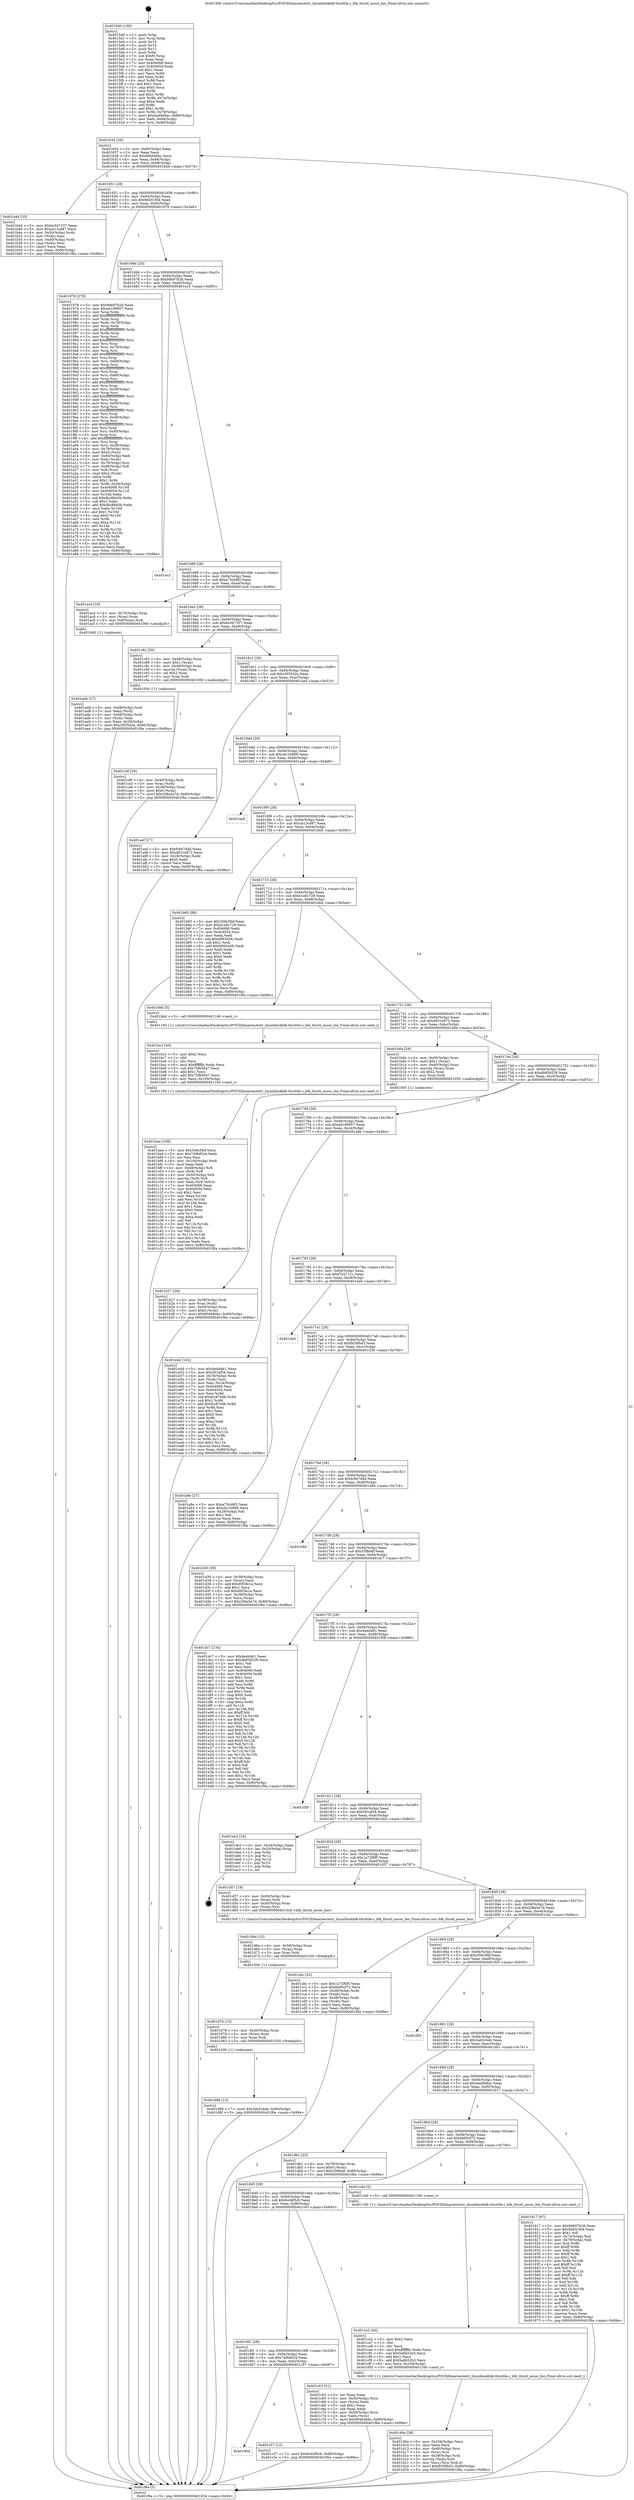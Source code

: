digraph "0x4015d0" {
  label = "0x4015d0 (/mnt/c/Users/mathe/Desktop/tcc/POCII/binaries/extr_linuxblockblk-throttle.c_blk_throtl_assoc_bio_Final-ollvm.out::main(0))"
  labelloc = "t"
  node[shape=record]

  Entry [label="",width=0.3,height=0.3,shape=circle,fillcolor=black,style=filled]
  "0x401634" [label="{
     0x401634 [29]\l
     | [instrs]\l
     &nbsp;&nbsp;0x401634 \<+3\>: mov -0x80(%rbp),%eax\l
     &nbsp;&nbsp;0x401637 \<+2\>: mov %eax,%ecx\l
     &nbsp;&nbsp;0x401639 \<+6\>: sub $0x90464bbc,%ecx\l
     &nbsp;&nbsp;0x40163f \<+6\>: mov %eax,-0x94(%rbp)\l
     &nbsp;&nbsp;0x401645 \<+6\>: mov %ecx,-0x98(%rbp)\l
     &nbsp;&nbsp;0x40164b \<+6\>: je 0000000000401b44 \<main+0x574\>\l
  }"]
  "0x401b44" [label="{
     0x401b44 [33]\l
     | [instrs]\l
     &nbsp;&nbsp;0x401b44 \<+5\>: mov $0xbc047337,%eax\l
     &nbsp;&nbsp;0x401b49 \<+5\>: mov $0xce13cd87,%ecx\l
     &nbsp;&nbsp;0x401b4e \<+4\>: mov -0x50(%rbp),%rdx\l
     &nbsp;&nbsp;0x401b52 \<+2\>: mov (%rdx),%esi\l
     &nbsp;&nbsp;0x401b54 \<+4\>: mov -0x60(%rbp),%rdx\l
     &nbsp;&nbsp;0x401b58 \<+2\>: cmp (%rdx),%esi\l
     &nbsp;&nbsp;0x401b5a \<+3\>: cmovl %ecx,%eax\l
     &nbsp;&nbsp;0x401b5d \<+3\>: mov %eax,-0x80(%rbp)\l
     &nbsp;&nbsp;0x401b60 \<+5\>: jmp 0000000000401f6a \<main+0x99a\>\l
  }"]
  "0x401651" [label="{
     0x401651 [28]\l
     | [instrs]\l
     &nbsp;&nbsp;0x401651 \<+5\>: jmp 0000000000401656 \<main+0x86\>\l
     &nbsp;&nbsp;0x401656 \<+6\>: mov -0x94(%rbp),%eax\l
     &nbsp;&nbsp;0x40165c \<+5\>: sub $0x9d4f1564,%eax\l
     &nbsp;&nbsp;0x401661 \<+6\>: mov %eax,-0x9c(%rbp)\l
     &nbsp;&nbsp;0x401667 \<+6\>: je 0000000000401978 \<main+0x3a8\>\l
  }"]
  Exit [label="",width=0.3,height=0.3,shape=circle,fillcolor=black,style=filled,peripheries=2]
  "0x401978" [label="{
     0x401978 [278]\l
     | [instrs]\l
     &nbsp;&nbsp;0x401978 \<+5\>: mov $0x9d697b26,%eax\l
     &nbsp;&nbsp;0x40197d \<+5\>: mov $0xeb189957,%ecx\l
     &nbsp;&nbsp;0x401982 \<+3\>: mov %rsp,%rdx\l
     &nbsp;&nbsp;0x401985 \<+4\>: add $0xfffffffffffffff0,%rdx\l
     &nbsp;&nbsp;0x401989 \<+3\>: mov %rdx,%rsp\l
     &nbsp;&nbsp;0x40198c \<+4\>: mov %rdx,-0x78(%rbp)\l
     &nbsp;&nbsp;0x401990 \<+3\>: mov %rsp,%rdx\l
     &nbsp;&nbsp;0x401993 \<+4\>: add $0xfffffffffffffff0,%rdx\l
     &nbsp;&nbsp;0x401997 \<+3\>: mov %rdx,%rsp\l
     &nbsp;&nbsp;0x40199a \<+3\>: mov %rsp,%rsi\l
     &nbsp;&nbsp;0x40199d \<+4\>: add $0xfffffffffffffff0,%rsi\l
     &nbsp;&nbsp;0x4019a1 \<+3\>: mov %rsi,%rsp\l
     &nbsp;&nbsp;0x4019a4 \<+4\>: mov %rsi,-0x70(%rbp)\l
     &nbsp;&nbsp;0x4019a8 \<+3\>: mov %rsp,%rsi\l
     &nbsp;&nbsp;0x4019ab \<+4\>: add $0xfffffffffffffff0,%rsi\l
     &nbsp;&nbsp;0x4019af \<+3\>: mov %rsi,%rsp\l
     &nbsp;&nbsp;0x4019b2 \<+4\>: mov %rsi,-0x68(%rbp)\l
     &nbsp;&nbsp;0x4019b6 \<+3\>: mov %rsp,%rsi\l
     &nbsp;&nbsp;0x4019b9 \<+4\>: add $0xfffffffffffffff0,%rsi\l
     &nbsp;&nbsp;0x4019bd \<+3\>: mov %rsi,%rsp\l
     &nbsp;&nbsp;0x4019c0 \<+4\>: mov %rsi,-0x60(%rbp)\l
     &nbsp;&nbsp;0x4019c4 \<+3\>: mov %rsp,%rsi\l
     &nbsp;&nbsp;0x4019c7 \<+4\>: add $0xfffffffffffffff0,%rsi\l
     &nbsp;&nbsp;0x4019cb \<+3\>: mov %rsi,%rsp\l
     &nbsp;&nbsp;0x4019ce \<+4\>: mov %rsi,-0x58(%rbp)\l
     &nbsp;&nbsp;0x4019d2 \<+3\>: mov %rsp,%rsi\l
     &nbsp;&nbsp;0x4019d5 \<+4\>: add $0xfffffffffffffff0,%rsi\l
     &nbsp;&nbsp;0x4019d9 \<+3\>: mov %rsi,%rsp\l
     &nbsp;&nbsp;0x4019dc \<+4\>: mov %rsi,-0x50(%rbp)\l
     &nbsp;&nbsp;0x4019e0 \<+3\>: mov %rsp,%rsi\l
     &nbsp;&nbsp;0x4019e3 \<+4\>: add $0xfffffffffffffff0,%rsi\l
     &nbsp;&nbsp;0x4019e7 \<+3\>: mov %rsi,%rsp\l
     &nbsp;&nbsp;0x4019ea \<+4\>: mov %rsi,-0x48(%rbp)\l
     &nbsp;&nbsp;0x4019ee \<+3\>: mov %rsp,%rsi\l
     &nbsp;&nbsp;0x4019f1 \<+4\>: add $0xfffffffffffffff0,%rsi\l
     &nbsp;&nbsp;0x4019f5 \<+3\>: mov %rsi,%rsp\l
     &nbsp;&nbsp;0x4019f8 \<+4\>: mov %rsi,-0x40(%rbp)\l
     &nbsp;&nbsp;0x4019fc \<+3\>: mov %rsp,%rsi\l
     &nbsp;&nbsp;0x4019ff \<+4\>: add $0xfffffffffffffff0,%rsi\l
     &nbsp;&nbsp;0x401a03 \<+3\>: mov %rsi,%rsp\l
     &nbsp;&nbsp;0x401a06 \<+4\>: mov %rsi,-0x38(%rbp)\l
     &nbsp;&nbsp;0x401a0a \<+4\>: mov -0x78(%rbp),%rsi\l
     &nbsp;&nbsp;0x401a0e \<+6\>: movl $0x0,(%rsi)\l
     &nbsp;&nbsp;0x401a14 \<+6\>: mov -0x84(%rbp),%edi\l
     &nbsp;&nbsp;0x401a1a \<+2\>: mov %edi,(%rdx)\l
     &nbsp;&nbsp;0x401a1c \<+4\>: mov -0x70(%rbp),%rsi\l
     &nbsp;&nbsp;0x401a20 \<+7\>: mov -0x90(%rbp),%r8\l
     &nbsp;&nbsp;0x401a27 \<+3\>: mov %r8,(%rsi)\l
     &nbsp;&nbsp;0x401a2a \<+3\>: cmpl $0x2,(%rdx)\l
     &nbsp;&nbsp;0x401a2d \<+4\>: setne %r9b\l
     &nbsp;&nbsp;0x401a31 \<+4\>: and $0x1,%r9b\l
     &nbsp;&nbsp;0x401a35 \<+4\>: mov %r9b,-0x29(%rbp)\l
     &nbsp;&nbsp;0x401a39 \<+8\>: mov 0x404068,%r10d\l
     &nbsp;&nbsp;0x401a41 \<+8\>: mov 0x404054,%r11d\l
     &nbsp;&nbsp;0x401a49 \<+3\>: mov %r10d,%ebx\l
     &nbsp;&nbsp;0x401a4c \<+6\>: sub $0xdbc8bb5b,%ebx\l
     &nbsp;&nbsp;0x401a52 \<+3\>: sub $0x1,%ebx\l
     &nbsp;&nbsp;0x401a55 \<+6\>: add $0xdbc8bb5b,%ebx\l
     &nbsp;&nbsp;0x401a5b \<+4\>: imul %ebx,%r10d\l
     &nbsp;&nbsp;0x401a5f \<+4\>: and $0x1,%r10d\l
     &nbsp;&nbsp;0x401a63 \<+4\>: cmp $0x0,%r10d\l
     &nbsp;&nbsp;0x401a67 \<+4\>: sete %r9b\l
     &nbsp;&nbsp;0x401a6b \<+4\>: cmp $0xa,%r11d\l
     &nbsp;&nbsp;0x401a6f \<+4\>: setl %r14b\l
     &nbsp;&nbsp;0x401a73 \<+3\>: mov %r9b,%r15b\l
     &nbsp;&nbsp;0x401a76 \<+3\>: and %r14b,%r15b\l
     &nbsp;&nbsp;0x401a79 \<+3\>: xor %r14b,%r9b\l
     &nbsp;&nbsp;0x401a7c \<+3\>: or %r9b,%r15b\l
     &nbsp;&nbsp;0x401a7f \<+4\>: test $0x1,%r15b\l
     &nbsp;&nbsp;0x401a83 \<+3\>: cmovne %ecx,%eax\l
     &nbsp;&nbsp;0x401a86 \<+3\>: mov %eax,-0x80(%rbp)\l
     &nbsp;&nbsp;0x401a89 \<+5\>: jmp 0000000000401f6a \<main+0x99a\>\l
  }"]
  "0x40166d" [label="{
     0x40166d [28]\l
     | [instrs]\l
     &nbsp;&nbsp;0x40166d \<+5\>: jmp 0000000000401672 \<main+0xa2\>\l
     &nbsp;&nbsp;0x401672 \<+6\>: mov -0x94(%rbp),%eax\l
     &nbsp;&nbsp;0x401678 \<+5\>: sub $0x9d697b26,%eax\l
     &nbsp;&nbsp;0x40167d \<+6\>: mov %eax,-0xa0(%rbp)\l
     &nbsp;&nbsp;0x401683 \<+6\>: je 0000000000401ec3 \<main+0x8f3\>\l
  }"]
  "0x401d88" [label="{
     0x401d88 [12]\l
     | [instrs]\l
     &nbsp;&nbsp;0x401d88 \<+7\>: movl $0x3ab5c4eb,-0x80(%rbp)\l
     &nbsp;&nbsp;0x401d8f \<+5\>: jmp 0000000000401f6a \<main+0x99a\>\l
  }"]
  "0x401ec3" [label="{
     0x401ec3\l
  }", style=dashed]
  "0x401689" [label="{
     0x401689 [28]\l
     | [instrs]\l
     &nbsp;&nbsp;0x401689 \<+5\>: jmp 000000000040168e \<main+0xbe\>\l
     &nbsp;&nbsp;0x40168e \<+6\>: mov -0x94(%rbp),%eax\l
     &nbsp;&nbsp;0x401694 \<+5\>: sub $0xa75cb9f2,%eax\l
     &nbsp;&nbsp;0x401699 \<+6\>: mov %eax,-0xa4(%rbp)\l
     &nbsp;&nbsp;0x40169f \<+6\>: je 0000000000401ac4 \<main+0x4f4\>\l
  }"]
  "0x401d79" [label="{
     0x401d79 [15]\l
     | [instrs]\l
     &nbsp;&nbsp;0x401d79 \<+4\>: mov -0x40(%rbp),%rax\l
     &nbsp;&nbsp;0x401d7d \<+3\>: mov (%rax),%rax\l
     &nbsp;&nbsp;0x401d80 \<+3\>: mov %rax,%rdi\l
     &nbsp;&nbsp;0x401d83 \<+5\>: call 0000000000401030 \<free@plt\>\l
     | [calls]\l
     &nbsp;&nbsp;0x401030 \{1\} (unknown)\l
  }"]
  "0x401ac4" [label="{
     0x401ac4 [16]\l
     | [instrs]\l
     &nbsp;&nbsp;0x401ac4 \<+4\>: mov -0x70(%rbp),%rax\l
     &nbsp;&nbsp;0x401ac8 \<+3\>: mov (%rax),%rax\l
     &nbsp;&nbsp;0x401acb \<+4\>: mov 0x8(%rax),%rdi\l
     &nbsp;&nbsp;0x401acf \<+5\>: call 0000000000401060 \<atoi@plt\>\l
     | [calls]\l
     &nbsp;&nbsp;0x401060 \{1\} (unknown)\l
  }"]
  "0x4016a5" [label="{
     0x4016a5 [28]\l
     | [instrs]\l
     &nbsp;&nbsp;0x4016a5 \<+5\>: jmp 00000000004016aa \<main+0xda\>\l
     &nbsp;&nbsp;0x4016aa \<+6\>: mov -0x94(%rbp),%eax\l
     &nbsp;&nbsp;0x4016b0 \<+5\>: sub $0xbc047337,%eax\l
     &nbsp;&nbsp;0x4016b5 \<+6\>: mov %eax,-0xa8(%rbp)\l
     &nbsp;&nbsp;0x4016bb \<+6\>: je 0000000000401c82 \<main+0x6b2\>\l
  }"]
  "0x401d6a" [label="{
     0x401d6a [15]\l
     | [instrs]\l
     &nbsp;&nbsp;0x401d6a \<+4\>: mov -0x58(%rbp),%rax\l
     &nbsp;&nbsp;0x401d6e \<+3\>: mov (%rax),%rax\l
     &nbsp;&nbsp;0x401d71 \<+3\>: mov %rax,%rdi\l
     &nbsp;&nbsp;0x401d74 \<+5\>: call 0000000000401030 \<free@plt\>\l
     | [calls]\l
     &nbsp;&nbsp;0x401030 \{1\} (unknown)\l
  }"]
  "0x401c82" [label="{
     0x401c82 [29]\l
     | [instrs]\l
     &nbsp;&nbsp;0x401c82 \<+4\>: mov -0x48(%rbp),%rax\l
     &nbsp;&nbsp;0x401c86 \<+6\>: movl $0x1,(%rax)\l
     &nbsp;&nbsp;0x401c8c \<+4\>: mov -0x48(%rbp),%rax\l
     &nbsp;&nbsp;0x401c90 \<+3\>: movslq (%rax),%rax\l
     &nbsp;&nbsp;0x401c93 \<+4\>: shl $0x2,%rax\l
     &nbsp;&nbsp;0x401c97 \<+3\>: mov %rax,%rdi\l
     &nbsp;&nbsp;0x401c9a \<+5\>: call 0000000000401050 \<malloc@plt\>\l
     | [calls]\l
     &nbsp;&nbsp;0x401050 \{1\} (unknown)\l
  }"]
  "0x4016c1" [label="{
     0x4016c1 [28]\l
     | [instrs]\l
     &nbsp;&nbsp;0x4016c1 \<+5\>: jmp 00000000004016c6 \<main+0xf6\>\l
     &nbsp;&nbsp;0x4016c6 \<+6\>: mov -0x94(%rbp),%eax\l
     &nbsp;&nbsp;0x4016cc \<+5\>: sub $0xc5f3542a,%eax\l
     &nbsp;&nbsp;0x4016d1 \<+6\>: mov %eax,-0xac(%rbp)\l
     &nbsp;&nbsp;0x4016d7 \<+6\>: je 0000000000401aef \<main+0x51f\>\l
  }"]
  "0x401d0a" [label="{
     0x401d0a [38]\l
     | [instrs]\l
     &nbsp;&nbsp;0x401d0a \<+6\>: mov -0x104(%rbp),%ecx\l
     &nbsp;&nbsp;0x401d10 \<+3\>: imul %eax,%ecx\l
     &nbsp;&nbsp;0x401d13 \<+4\>: mov -0x40(%rbp),%rsi\l
     &nbsp;&nbsp;0x401d17 \<+3\>: mov (%rsi),%rsi\l
     &nbsp;&nbsp;0x401d1a \<+4\>: mov -0x38(%rbp),%rdi\l
     &nbsp;&nbsp;0x401d1e \<+3\>: movslq (%rdi),%rdi\l
     &nbsp;&nbsp;0x401d21 \<+3\>: mov %ecx,(%rsi,%rdi,4)\l
     &nbsp;&nbsp;0x401d24 \<+7\>: movl $0xfb39fbd3,-0x80(%rbp)\l
     &nbsp;&nbsp;0x401d2b \<+5\>: jmp 0000000000401f6a \<main+0x99a\>\l
  }"]
  "0x401aef" [label="{
     0x401aef [27]\l
     | [instrs]\l
     &nbsp;&nbsp;0x401aef \<+5\>: mov $0xfc947d4d,%eax\l
     &nbsp;&nbsp;0x401af4 \<+5\>: mov $0xd831e872,%ecx\l
     &nbsp;&nbsp;0x401af9 \<+3\>: mov -0x28(%rbp),%edx\l
     &nbsp;&nbsp;0x401afc \<+3\>: cmp $0x0,%edx\l
     &nbsp;&nbsp;0x401aff \<+3\>: cmove %ecx,%eax\l
     &nbsp;&nbsp;0x401b02 \<+3\>: mov %eax,-0x80(%rbp)\l
     &nbsp;&nbsp;0x401b05 \<+5\>: jmp 0000000000401f6a \<main+0x99a\>\l
  }"]
  "0x4016dd" [label="{
     0x4016dd [28]\l
     | [instrs]\l
     &nbsp;&nbsp;0x4016dd \<+5\>: jmp 00000000004016e2 \<main+0x112\>\l
     &nbsp;&nbsp;0x4016e2 \<+6\>: mov -0x94(%rbp),%eax\l
     &nbsp;&nbsp;0x4016e8 \<+5\>: sub $0xcbc1b969,%eax\l
     &nbsp;&nbsp;0x4016ed \<+6\>: mov %eax,-0xb0(%rbp)\l
     &nbsp;&nbsp;0x4016f3 \<+6\>: je 0000000000401aa9 \<main+0x4d9\>\l
  }"]
  "0x401ce2" [label="{
     0x401ce2 [40]\l
     | [instrs]\l
     &nbsp;&nbsp;0x401ce2 \<+5\>: mov $0x2,%ecx\l
     &nbsp;&nbsp;0x401ce7 \<+1\>: cltd\l
     &nbsp;&nbsp;0x401ce8 \<+2\>: idiv %ecx\l
     &nbsp;&nbsp;0x401cea \<+6\>: imul $0xfffffffe,%edx,%ecx\l
     &nbsp;&nbsp;0x401cf0 \<+6\>: sub $0x5a6b52b3,%ecx\l
     &nbsp;&nbsp;0x401cf6 \<+3\>: add $0x1,%ecx\l
     &nbsp;&nbsp;0x401cf9 \<+6\>: add $0x5a6b52b3,%ecx\l
     &nbsp;&nbsp;0x401cff \<+6\>: mov %ecx,-0x104(%rbp)\l
     &nbsp;&nbsp;0x401d05 \<+5\>: call 0000000000401160 \<next_i\>\l
     | [calls]\l
     &nbsp;&nbsp;0x401160 \{1\} (/mnt/c/Users/mathe/Desktop/tcc/POCII/binaries/extr_linuxblockblk-throttle.c_blk_throtl_assoc_bio_Final-ollvm.out::next_i)\l
  }"]
  "0x401aa9" [label="{
     0x401aa9\l
  }", style=dashed]
  "0x4016f9" [label="{
     0x4016f9 [28]\l
     | [instrs]\l
     &nbsp;&nbsp;0x4016f9 \<+5\>: jmp 00000000004016fe \<main+0x12e\>\l
     &nbsp;&nbsp;0x4016fe \<+6\>: mov -0x94(%rbp),%eax\l
     &nbsp;&nbsp;0x401704 \<+5\>: sub $0xce13cd87,%eax\l
     &nbsp;&nbsp;0x401709 \<+6\>: mov %eax,-0xb4(%rbp)\l
     &nbsp;&nbsp;0x40170f \<+6\>: je 0000000000401b65 \<main+0x595\>\l
  }"]
  "0x401c9f" [label="{
     0x401c9f [29]\l
     | [instrs]\l
     &nbsp;&nbsp;0x401c9f \<+4\>: mov -0x40(%rbp),%rdi\l
     &nbsp;&nbsp;0x401ca3 \<+3\>: mov %rax,(%rdi)\l
     &nbsp;&nbsp;0x401ca6 \<+4\>: mov -0x38(%rbp),%rax\l
     &nbsp;&nbsp;0x401caa \<+6\>: movl $0x0,(%rax)\l
     &nbsp;&nbsp;0x401cb0 \<+7\>: movl $0x208a5e7d,-0x80(%rbp)\l
     &nbsp;&nbsp;0x401cb7 \<+5\>: jmp 0000000000401f6a \<main+0x99a\>\l
  }"]
  "0x401b65" [label="{
     0x401b65 [88]\l
     | [instrs]\l
     &nbsp;&nbsp;0x401b65 \<+5\>: mov $0x358c5fef,%eax\l
     &nbsp;&nbsp;0x401b6a \<+5\>: mov $0xd1ebc729,%ecx\l
     &nbsp;&nbsp;0x401b6f \<+7\>: mov 0x404068,%edx\l
     &nbsp;&nbsp;0x401b76 \<+7\>: mov 0x404054,%esi\l
     &nbsp;&nbsp;0x401b7d \<+2\>: mov %edx,%edi\l
     &nbsp;&nbsp;0x401b7f \<+6\>: sub $0xb993a5fc,%edi\l
     &nbsp;&nbsp;0x401b85 \<+3\>: sub $0x1,%edi\l
     &nbsp;&nbsp;0x401b88 \<+6\>: add $0xb993a5fc,%edi\l
     &nbsp;&nbsp;0x401b8e \<+3\>: imul %edi,%edx\l
     &nbsp;&nbsp;0x401b91 \<+3\>: and $0x1,%edx\l
     &nbsp;&nbsp;0x401b94 \<+3\>: cmp $0x0,%edx\l
     &nbsp;&nbsp;0x401b97 \<+4\>: sete %r8b\l
     &nbsp;&nbsp;0x401b9b \<+3\>: cmp $0xa,%esi\l
     &nbsp;&nbsp;0x401b9e \<+4\>: setl %r9b\l
     &nbsp;&nbsp;0x401ba2 \<+3\>: mov %r8b,%r10b\l
     &nbsp;&nbsp;0x401ba5 \<+3\>: and %r9b,%r10b\l
     &nbsp;&nbsp;0x401ba8 \<+3\>: xor %r9b,%r8b\l
     &nbsp;&nbsp;0x401bab \<+3\>: or %r8b,%r10b\l
     &nbsp;&nbsp;0x401bae \<+4\>: test $0x1,%r10b\l
     &nbsp;&nbsp;0x401bb2 \<+3\>: cmovne %ecx,%eax\l
     &nbsp;&nbsp;0x401bb5 \<+3\>: mov %eax,-0x80(%rbp)\l
     &nbsp;&nbsp;0x401bb8 \<+5\>: jmp 0000000000401f6a \<main+0x99a\>\l
  }"]
  "0x401715" [label="{
     0x401715 [28]\l
     | [instrs]\l
     &nbsp;&nbsp;0x401715 \<+5\>: jmp 000000000040171a \<main+0x14a\>\l
     &nbsp;&nbsp;0x40171a \<+6\>: mov -0x94(%rbp),%eax\l
     &nbsp;&nbsp;0x401720 \<+5\>: sub $0xd1ebc729,%eax\l
     &nbsp;&nbsp;0x401725 \<+6\>: mov %eax,-0xb8(%rbp)\l
     &nbsp;&nbsp;0x40172b \<+6\>: je 0000000000401bbd \<main+0x5ed\>\l
  }"]
  "0x40190d" [label="{
     0x40190d\l
  }", style=dashed]
  "0x401bbd" [label="{
     0x401bbd [5]\l
     | [instrs]\l
     &nbsp;&nbsp;0x401bbd \<+5\>: call 0000000000401160 \<next_i\>\l
     | [calls]\l
     &nbsp;&nbsp;0x401160 \{1\} (/mnt/c/Users/mathe/Desktop/tcc/POCII/binaries/extr_linuxblockblk-throttle.c_blk_throtl_assoc_bio_Final-ollvm.out::next_i)\l
  }"]
  "0x401731" [label="{
     0x401731 [28]\l
     | [instrs]\l
     &nbsp;&nbsp;0x401731 \<+5\>: jmp 0000000000401736 \<main+0x166\>\l
     &nbsp;&nbsp;0x401736 \<+6\>: mov -0x94(%rbp),%eax\l
     &nbsp;&nbsp;0x40173c \<+5\>: sub $0xd831e872,%eax\l
     &nbsp;&nbsp;0x401741 \<+6\>: mov %eax,-0xbc(%rbp)\l
     &nbsp;&nbsp;0x401747 \<+6\>: je 0000000000401b0a \<main+0x53a\>\l
  }"]
  "0x401c57" [label="{
     0x401c57 [12]\l
     | [instrs]\l
     &nbsp;&nbsp;0x401c57 \<+7\>: movl $0x6cd4f5c6,-0x80(%rbp)\l
     &nbsp;&nbsp;0x401c5e \<+5\>: jmp 0000000000401f6a \<main+0x99a\>\l
  }"]
  "0x401b0a" [label="{
     0x401b0a [29]\l
     | [instrs]\l
     &nbsp;&nbsp;0x401b0a \<+4\>: mov -0x60(%rbp),%rax\l
     &nbsp;&nbsp;0x401b0e \<+6\>: movl $0x1,(%rax)\l
     &nbsp;&nbsp;0x401b14 \<+4\>: mov -0x60(%rbp),%rax\l
     &nbsp;&nbsp;0x401b18 \<+3\>: movslq (%rax),%rax\l
     &nbsp;&nbsp;0x401b1b \<+4\>: shl $0x2,%rax\l
     &nbsp;&nbsp;0x401b1f \<+3\>: mov %rax,%rdi\l
     &nbsp;&nbsp;0x401b22 \<+5\>: call 0000000000401050 \<malloc@plt\>\l
     | [calls]\l
     &nbsp;&nbsp;0x401050 \{1\} (unknown)\l
  }"]
  "0x40174d" [label="{
     0x40174d [28]\l
     | [instrs]\l
     &nbsp;&nbsp;0x40174d \<+5\>: jmp 0000000000401752 \<main+0x182\>\l
     &nbsp;&nbsp;0x401752 \<+6\>: mov -0x94(%rbp),%eax\l
     &nbsp;&nbsp;0x401758 \<+5\>: sub $0xdb85b528,%eax\l
     &nbsp;&nbsp;0x40175d \<+6\>: mov %eax,-0xc0(%rbp)\l
     &nbsp;&nbsp;0x401763 \<+6\>: je 0000000000401e4d \<main+0x87d\>\l
  }"]
  "0x4018f1" [label="{
     0x4018f1 [28]\l
     | [instrs]\l
     &nbsp;&nbsp;0x4018f1 \<+5\>: jmp 00000000004018f6 \<main+0x326\>\l
     &nbsp;&nbsp;0x4018f6 \<+6\>: mov -0x94(%rbp),%eax\l
     &nbsp;&nbsp;0x4018fc \<+5\>: sub $0x749bf024,%eax\l
     &nbsp;&nbsp;0x401901 \<+6\>: mov %eax,-0xfc(%rbp)\l
     &nbsp;&nbsp;0x401907 \<+6\>: je 0000000000401c57 \<main+0x687\>\l
  }"]
  "0x401e4d" [label="{
     0x401e4d [102]\l
     | [instrs]\l
     &nbsp;&nbsp;0x401e4d \<+5\>: mov $0x4edd461,%eax\l
     &nbsp;&nbsp;0x401e52 \<+5\>: mov $0x591af34,%ecx\l
     &nbsp;&nbsp;0x401e57 \<+4\>: mov -0x78(%rbp),%rdx\l
     &nbsp;&nbsp;0x401e5b \<+2\>: mov (%rdx),%esi\l
     &nbsp;&nbsp;0x401e5d \<+3\>: mov %esi,-0x24(%rbp)\l
     &nbsp;&nbsp;0x401e60 \<+7\>: mov 0x404068,%esi\l
     &nbsp;&nbsp;0x401e67 \<+7\>: mov 0x404054,%edi\l
     &nbsp;&nbsp;0x401e6e \<+3\>: mov %esi,%r8d\l
     &nbsp;&nbsp;0x401e71 \<+7\>: sub $0xfcc87ed6,%r8d\l
     &nbsp;&nbsp;0x401e78 \<+4\>: sub $0x1,%r8d\l
     &nbsp;&nbsp;0x401e7c \<+7\>: add $0xfcc87ed6,%r8d\l
     &nbsp;&nbsp;0x401e83 \<+4\>: imul %r8d,%esi\l
     &nbsp;&nbsp;0x401e87 \<+3\>: and $0x1,%esi\l
     &nbsp;&nbsp;0x401e8a \<+3\>: cmp $0x0,%esi\l
     &nbsp;&nbsp;0x401e8d \<+4\>: sete %r9b\l
     &nbsp;&nbsp;0x401e91 \<+3\>: cmp $0xa,%edi\l
     &nbsp;&nbsp;0x401e94 \<+4\>: setl %r10b\l
     &nbsp;&nbsp;0x401e98 \<+3\>: mov %r9b,%r11b\l
     &nbsp;&nbsp;0x401e9b \<+3\>: and %r10b,%r11b\l
     &nbsp;&nbsp;0x401e9e \<+3\>: xor %r10b,%r9b\l
     &nbsp;&nbsp;0x401ea1 \<+3\>: or %r9b,%r11b\l
     &nbsp;&nbsp;0x401ea4 \<+4\>: test $0x1,%r11b\l
     &nbsp;&nbsp;0x401ea8 \<+3\>: cmovne %ecx,%eax\l
     &nbsp;&nbsp;0x401eab \<+3\>: mov %eax,-0x80(%rbp)\l
     &nbsp;&nbsp;0x401eae \<+5\>: jmp 0000000000401f6a \<main+0x99a\>\l
  }"]
  "0x401769" [label="{
     0x401769 [28]\l
     | [instrs]\l
     &nbsp;&nbsp;0x401769 \<+5\>: jmp 000000000040176e \<main+0x19e\>\l
     &nbsp;&nbsp;0x40176e \<+6\>: mov -0x94(%rbp),%eax\l
     &nbsp;&nbsp;0x401774 \<+5\>: sub $0xeb189957,%eax\l
     &nbsp;&nbsp;0x401779 \<+6\>: mov %eax,-0xc4(%rbp)\l
     &nbsp;&nbsp;0x40177f \<+6\>: je 0000000000401a8e \<main+0x4be\>\l
  }"]
  "0x401c63" [label="{
     0x401c63 [31]\l
     | [instrs]\l
     &nbsp;&nbsp;0x401c63 \<+2\>: xor %eax,%eax\l
     &nbsp;&nbsp;0x401c65 \<+4\>: mov -0x50(%rbp),%rcx\l
     &nbsp;&nbsp;0x401c69 \<+2\>: mov (%rcx),%edx\l
     &nbsp;&nbsp;0x401c6b \<+3\>: sub $0x1,%eax\l
     &nbsp;&nbsp;0x401c6e \<+2\>: sub %eax,%edx\l
     &nbsp;&nbsp;0x401c70 \<+4\>: mov -0x50(%rbp),%rcx\l
     &nbsp;&nbsp;0x401c74 \<+2\>: mov %edx,(%rcx)\l
     &nbsp;&nbsp;0x401c76 \<+7\>: movl $0x90464bbc,-0x80(%rbp)\l
     &nbsp;&nbsp;0x401c7d \<+5\>: jmp 0000000000401f6a \<main+0x99a\>\l
  }"]
  "0x401a8e" [label="{
     0x401a8e [27]\l
     | [instrs]\l
     &nbsp;&nbsp;0x401a8e \<+5\>: mov $0xa75cb9f2,%eax\l
     &nbsp;&nbsp;0x401a93 \<+5\>: mov $0xcbc1b969,%ecx\l
     &nbsp;&nbsp;0x401a98 \<+3\>: mov -0x29(%rbp),%dl\l
     &nbsp;&nbsp;0x401a9b \<+3\>: test $0x1,%dl\l
     &nbsp;&nbsp;0x401a9e \<+3\>: cmovne %ecx,%eax\l
     &nbsp;&nbsp;0x401aa1 \<+3\>: mov %eax,-0x80(%rbp)\l
     &nbsp;&nbsp;0x401aa4 \<+5\>: jmp 0000000000401f6a \<main+0x99a\>\l
  }"]
  "0x401785" [label="{
     0x401785 [28]\l
     | [instrs]\l
     &nbsp;&nbsp;0x401785 \<+5\>: jmp 000000000040178a \<main+0x1ba\>\l
     &nbsp;&nbsp;0x40178a \<+6\>: mov -0x94(%rbp),%eax\l
     &nbsp;&nbsp;0x401790 \<+5\>: sub $0xf7e2711c,%eax\l
     &nbsp;&nbsp;0x401795 \<+6\>: mov %eax,-0xc8(%rbp)\l
     &nbsp;&nbsp;0x40179b \<+6\>: je 0000000000401da0 \<main+0x7d0\>\l
  }"]
  "0x4018d5" [label="{
     0x4018d5 [28]\l
     | [instrs]\l
     &nbsp;&nbsp;0x4018d5 \<+5\>: jmp 00000000004018da \<main+0x30a\>\l
     &nbsp;&nbsp;0x4018da \<+6\>: mov -0x94(%rbp),%eax\l
     &nbsp;&nbsp;0x4018e0 \<+5\>: sub $0x6cd4f5c6,%eax\l
     &nbsp;&nbsp;0x4018e5 \<+6\>: mov %eax,-0xf8(%rbp)\l
     &nbsp;&nbsp;0x4018eb \<+6\>: je 0000000000401c63 \<main+0x693\>\l
  }"]
  "0x401da0" [label="{
     0x401da0\l
  }", style=dashed]
  "0x4017a1" [label="{
     0x4017a1 [28]\l
     | [instrs]\l
     &nbsp;&nbsp;0x4017a1 \<+5\>: jmp 00000000004017a6 \<main+0x1d6\>\l
     &nbsp;&nbsp;0x4017a6 \<+6\>: mov -0x94(%rbp),%eax\l
     &nbsp;&nbsp;0x4017ac \<+5\>: sub $0xfb39fbd3,%eax\l
     &nbsp;&nbsp;0x4017b1 \<+6\>: mov %eax,-0xcc(%rbp)\l
     &nbsp;&nbsp;0x4017b7 \<+6\>: je 0000000000401d30 \<main+0x760\>\l
  }"]
  "0x401cdd" [label="{
     0x401cdd [5]\l
     | [instrs]\l
     &nbsp;&nbsp;0x401cdd \<+5\>: call 0000000000401160 \<next_i\>\l
     | [calls]\l
     &nbsp;&nbsp;0x401160 \{1\} (/mnt/c/Users/mathe/Desktop/tcc/POCII/binaries/extr_linuxblockblk-throttle.c_blk_throtl_assoc_bio_Final-ollvm.out::next_i)\l
  }"]
  "0x401d30" [label="{
     0x401d30 [39]\l
     | [instrs]\l
     &nbsp;&nbsp;0x401d30 \<+4\>: mov -0x38(%rbp),%rax\l
     &nbsp;&nbsp;0x401d34 \<+2\>: mov (%rax),%ecx\l
     &nbsp;&nbsp;0x401d36 \<+6\>: add $0xd0f2fe1a,%ecx\l
     &nbsp;&nbsp;0x401d3c \<+3\>: add $0x1,%ecx\l
     &nbsp;&nbsp;0x401d3f \<+6\>: sub $0xd0f2fe1a,%ecx\l
     &nbsp;&nbsp;0x401d45 \<+4\>: mov -0x38(%rbp),%rax\l
     &nbsp;&nbsp;0x401d49 \<+2\>: mov %ecx,(%rax)\l
     &nbsp;&nbsp;0x401d4b \<+7\>: movl $0x208a5e7d,-0x80(%rbp)\l
     &nbsp;&nbsp;0x401d52 \<+5\>: jmp 0000000000401f6a \<main+0x99a\>\l
  }"]
  "0x4017bd" [label="{
     0x4017bd [28]\l
     | [instrs]\l
     &nbsp;&nbsp;0x4017bd \<+5\>: jmp 00000000004017c2 \<main+0x1f2\>\l
     &nbsp;&nbsp;0x4017c2 \<+6\>: mov -0x94(%rbp),%eax\l
     &nbsp;&nbsp;0x4017c8 \<+5\>: sub $0xfc947d4d,%eax\l
     &nbsp;&nbsp;0x4017cd \<+6\>: mov %eax,-0xd0(%rbp)\l
     &nbsp;&nbsp;0x4017d3 \<+6\>: je 0000000000401d94 \<main+0x7c4\>\l
  }"]
  "0x401bea" [label="{
     0x401bea [109]\l
     | [instrs]\l
     &nbsp;&nbsp;0x401bea \<+5\>: mov $0x358c5fef,%ecx\l
     &nbsp;&nbsp;0x401bef \<+5\>: mov $0x749bf024,%edx\l
     &nbsp;&nbsp;0x401bf4 \<+2\>: xor %esi,%esi\l
     &nbsp;&nbsp;0x401bf6 \<+6\>: mov -0x100(%rbp),%edi\l
     &nbsp;&nbsp;0x401bfc \<+3\>: imul %eax,%edi\l
     &nbsp;&nbsp;0x401bff \<+4\>: mov -0x58(%rbp),%r8\l
     &nbsp;&nbsp;0x401c03 \<+3\>: mov (%r8),%r8\l
     &nbsp;&nbsp;0x401c06 \<+4\>: mov -0x50(%rbp),%r9\l
     &nbsp;&nbsp;0x401c0a \<+3\>: movslq (%r9),%r9\l
     &nbsp;&nbsp;0x401c0d \<+4\>: mov %edi,(%r8,%r9,4)\l
     &nbsp;&nbsp;0x401c11 \<+7\>: mov 0x404068,%eax\l
     &nbsp;&nbsp;0x401c18 \<+7\>: mov 0x404054,%edi\l
     &nbsp;&nbsp;0x401c1f \<+3\>: sub $0x1,%esi\l
     &nbsp;&nbsp;0x401c22 \<+3\>: mov %eax,%r10d\l
     &nbsp;&nbsp;0x401c25 \<+3\>: add %esi,%r10d\l
     &nbsp;&nbsp;0x401c28 \<+4\>: imul %r10d,%eax\l
     &nbsp;&nbsp;0x401c2c \<+3\>: and $0x1,%eax\l
     &nbsp;&nbsp;0x401c2f \<+3\>: cmp $0x0,%eax\l
     &nbsp;&nbsp;0x401c32 \<+4\>: sete %r11b\l
     &nbsp;&nbsp;0x401c36 \<+3\>: cmp $0xa,%edi\l
     &nbsp;&nbsp;0x401c39 \<+3\>: setl %bl\l
     &nbsp;&nbsp;0x401c3c \<+3\>: mov %r11b,%r14b\l
     &nbsp;&nbsp;0x401c3f \<+3\>: and %bl,%r14b\l
     &nbsp;&nbsp;0x401c42 \<+3\>: xor %bl,%r11b\l
     &nbsp;&nbsp;0x401c45 \<+3\>: or %r11b,%r14b\l
     &nbsp;&nbsp;0x401c48 \<+4\>: test $0x1,%r14b\l
     &nbsp;&nbsp;0x401c4c \<+3\>: cmovne %edx,%ecx\l
     &nbsp;&nbsp;0x401c4f \<+3\>: mov %ecx,-0x80(%rbp)\l
     &nbsp;&nbsp;0x401c52 \<+5\>: jmp 0000000000401f6a \<main+0x99a\>\l
  }"]
  "0x401d94" [label="{
     0x401d94\l
  }", style=dashed]
  "0x4017d9" [label="{
     0x4017d9 [28]\l
     | [instrs]\l
     &nbsp;&nbsp;0x4017d9 \<+5\>: jmp 00000000004017de \<main+0x20e\>\l
     &nbsp;&nbsp;0x4017de \<+6\>: mov -0x94(%rbp),%eax\l
     &nbsp;&nbsp;0x4017e4 \<+5\>: sub $0x35f8ddf,%eax\l
     &nbsp;&nbsp;0x4017e9 \<+6\>: mov %eax,-0xd4(%rbp)\l
     &nbsp;&nbsp;0x4017ef \<+6\>: je 0000000000401dc7 \<main+0x7f7\>\l
  }"]
  "0x401bc2" [label="{
     0x401bc2 [40]\l
     | [instrs]\l
     &nbsp;&nbsp;0x401bc2 \<+5\>: mov $0x2,%ecx\l
     &nbsp;&nbsp;0x401bc7 \<+1\>: cltd\l
     &nbsp;&nbsp;0x401bc8 \<+2\>: idiv %ecx\l
     &nbsp;&nbsp;0x401bca \<+6\>: imul $0xfffffffe,%edx,%ecx\l
     &nbsp;&nbsp;0x401bd0 \<+6\>: sub $0x75f65647,%ecx\l
     &nbsp;&nbsp;0x401bd6 \<+3\>: add $0x1,%ecx\l
     &nbsp;&nbsp;0x401bd9 \<+6\>: add $0x75f65647,%ecx\l
     &nbsp;&nbsp;0x401bdf \<+6\>: mov %ecx,-0x100(%rbp)\l
     &nbsp;&nbsp;0x401be5 \<+5\>: call 0000000000401160 \<next_i\>\l
     | [calls]\l
     &nbsp;&nbsp;0x401160 \{1\} (/mnt/c/Users/mathe/Desktop/tcc/POCII/binaries/extr_linuxblockblk-throttle.c_blk_throtl_assoc_bio_Final-ollvm.out::next_i)\l
  }"]
  "0x401dc7" [label="{
     0x401dc7 [134]\l
     | [instrs]\l
     &nbsp;&nbsp;0x401dc7 \<+5\>: mov $0x4edd461,%eax\l
     &nbsp;&nbsp;0x401dcc \<+5\>: mov $0xdb85b528,%ecx\l
     &nbsp;&nbsp;0x401dd1 \<+2\>: mov $0x1,%dl\l
     &nbsp;&nbsp;0x401dd3 \<+2\>: xor %esi,%esi\l
     &nbsp;&nbsp;0x401dd5 \<+7\>: mov 0x404068,%edi\l
     &nbsp;&nbsp;0x401ddc \<+8\>: mov 0x404054,%r8d\l
     &nbsp;&nbsp;0x401de4 \<+3\>: sub $0x1,%esi\l
     &nbsp;&nbsp;0x401de7 \<+3\>: mov %edi,%r9d\l
     &nbsp;&nbsp;0x401dea \<+3\>: add %esi,%r9d\l
     &nbsp;&nbsp;0x401ded \<+4\>: imul %r9d,%edi\l
     &nbsp;&nbsp;0x401df1 \<+3\>: and $0x1,%edi\l
     &nbsp;&nbsp;0x401df4 \<+3\>: cmp $0x0,%edi\l
     &nbsp;&nbsp;0x401df7 \<+4\>: sete %r10b\l
     &nbsp;&nbsp;0x401dfb \<+4\>: cmp $0xa,%r8d\l
     &nbsp;&nbsp;0x401dff \<+4\>: setl %r11b\l
     &nbsp;&nbsp;0x401e03 \<+3\>: mov %r10b,%bl\l
     &nbsp;&nbsp;0x401e06 \<+3\>: xor $0xff,%bl\l
     &nbsp;&nbsp;0x401e09 \<+3\>: mov %r11b,%r14b\l
     &nbsp;&nbsp;0x401e0c \<+4\>: xor $0xff,%r14b\l
     &nbsp;&nbsp;0x401e10 \<+3\>: xor $0x0,%dl\l
     &nbsp;&nbsp;0x401e13 \<+3\>: mov %bl,%r15b\l
     &nbsp;&nbsp;0x401e16 \<+4\>: and $0x0,%r15b\l
     &nbsp;&nbsp;0x401e1a \<+3\>: and %dl,%r10b\l
     &nbsp;&nbsp;0x401e1d \<+3\>: mov %r14b,%r12b\l
     &nbsp;&nbsp;0x401e20 \<+4\>: and $0x0,%r12b\l
     &nbsp;&nbsp;0x401e24 \<+3\>: and %dl,%r11b\l
     &nbsp;&nbsp;0x401e27 \<+3\>: or %r10b,%r15b\l
     &nbsp;&nbsp;0x401e2a \<+3\>: or %r11b,%r12b\l
     &nbsp;&nbsp;0x401e2d \<+3\>: xor %r12b,%r15b\l
     &nbsp;&nbsp;0x401e30 \<+3\>: or %r14b,%bl\l
     &nbsp;&nbsp;0x401e33 \<+3\>: xor $0xff,%bl\l
     &nbsp;&nbsp;0x401e36 \<+3\>: or $0x0,%dl\l
     &nbsp;&nbsp;0x401e39 \<+2\>: and %dl,%bl\l
     &nbsp;&nbsp;0x401e3b \<+3\>: or %bl,%r15b\l
     &nbsp;&nbsp;0x401e3e \<+4\>: test $0x1,%r15b\l
     &nbsp;&nbsp;0x401e42 \<+3\>: cmovne %ecx,%eax\l
     &nbsp;&nbsp;0x401e45 \<+3\>: mov %eax,-0x80(%rbp)\l
     &nbsp;&nbsp;0x401e48 \<+5\>: jmp 0000000000401f6a \<main+0x99a\>\l
  }"]
  "0x4017f5" [label="{
     0x4017f5 [28]\l
     | [instrs]\l
     &nbsp;&nbsp;0x4017f5 \<+5\>: jmp 00000000004017fa \<main+0x22a\>\l
     &nbsp;&nbsp;0x4017fa \<+6\>: mov -0x94(%rbp),%eax\l
     &nbsp;&nbsp;0x401800 \<+5\>: sub $0x4edd461,%eax\l
     &nbsp;&nbsp;0x401805 \<+6\>: mov %eax,-0xd8(%rbp)\l
     &nbsp;&nbsp;0x40180b \<+6\>: je 0000000000401f58 \<main+0x988\>\l
  }"]
  "0x401b27" [label="{
     0x401b27 [29]\l
     | [instrs]\l
     &nbsp;&nbsp;0x401b27 \<+4\>: mov -0x58(%rbp),%rdi\l
     &nbsp;&nbsp;0x401b2b \<+3\>: mov %rax,(%rdi)\l
     &nbsp;&nbsp;0x401b2e \<+4\>: mov -0x50(%rbp),%rax\l
     &nbsp;&nbsp;0x401b32 \<+6\>: movl $0x0,(%rax)\l
     &nbsp;&nbsp;0x401b38 \<+7\>: movl $0x90464bbc,-0x80(%rbp)\l
     &nbsp;&nbsp;0x401b3f \<+5\>: jmp 0000000000401f6a \<main+0x99a\>\l
  }"]
  "0x401f58" [label="{
     0x401f58\l
  }", style=dashed]
  "0x401811" [label="{
     0x401811 [28]\l
     | [instrs]\l
     &nbsp;&nbsp;0x401811 \<+5\>: jmp 0000000000401816 \<main+0x246\>\l
     &nbsp;&nbsp;0x401816 \<+6\>: mov -0x94(%rbp),%eax\l
     &nbsp;&nbsp;0x40181c \<+5\>: sub $0x591af34,%eax\l
     &nbsp;&nbsp;0x401821 \<+6\>: mov %eax,-0xdc(%rbp)\l
     &nbsp;&nbsp;0x401827 \<+6\>: je 0000000000401eb3 \<main+0x8e3\>\l
  }"]
  "0x401ad4" [label="{
     0x401ad4 [27]\l
     | [instrs]\l
     &nbsp;&nbsp;0x401ad4 \<+4\>: mov -0x68(%rbp),%rdi\l
     &nbsp;&nbsp;0x401ad8 \<+2\>: mov %eax,(%rdi)\l
     &nbsp;&nbsp;0x401ada \<+4\>: mov -0x68(%rbp),%rdi\l
     &nbsp;&nbsp;0x401ade \<+2\>: mov (%rdi),%eax\l
     &nbsp;&nbsp;0x401ae0 \<+3\>: mov %eax,-0x28(%rbp)\l
     &nbsp;&nbsp;0x401ae3 \<+7\>: movl $0xc5f3542a,-0x80(%rbp)\l
     &nbsp;&nbsp;0x401aea \<+5\>: jmp 0000000000401f6a \<main+0x99a\>\l
  }"]
  "0x401eb3" [label="{
     0x401eb3 [16]\l
     | [instrs]\l
     &nbsp;&nbsp;0x401eb3 \<+3\>: mov -0x24(%rbp),%eax\l
     &nbsp;&nbsp;0x401eb6 \<+4\>: lea -0x20(%rbp),%rsp\l
     &nbsp;&nbsp;0x401eba \<+1\>: pop %rbx\l
     &nbsp;&nbsp;0x401ebb \<+2\>: pop %r12\l
     &nbsp;&nbsp;0x401ebd \<+2\>: pop %r14\l
     &nbsp;&nbsp;0x401ebf \<+2\>: pop %r15\l
     &nbsp;&nbsp;0x401ec1 \<+1\>: pop %rbp\l
     &nbsp;&nbsp;0x401ec2 \<+1\>: ret\l
  }"]
  "0x40182d" [label="{
     0x40182d [28]\l
     | [instrs]\l
     &nbsp;&nbsp;0x40182d \<+5\>: jmp 0000000000401832 \<main+0x262\>\l
     &nbsp;&nbsp;0x401832 \<+6\>: mov -0x94(%rbp),%eax\l
     &nbsp;&nbsp;0x401838 \<+5\>: sub $0x1a72f6f5,%eax\l
     &nbsp;&nbsp;0x40183d \<+6\>: mov %eax,-0xe0(%rbp)\l
     &nbsp;&nbsp;0x401843 \<+6\>: je 0000000000401d57 \<main+0x787\>\l
  }"]
  "0x4015d0" [label="{
     0x4015d0 [100]\l
     | [instrs]\l
     &nbsp;&nbsp;0x4015d0 \<+1\>: push %rbp\l
     &nbsp;&nbsp;0x4015d1 \<+3\>: mov %rsp,%rbp\l
     &nbsp;&nbsp;0x4015d4 \<+2\>: push %r15\l
     &nbsp;&nbsp;0x4015d6 \<+2\>: push %r14\l
     &nbsp;&nbsp;0x4015d8 \<+2\>: push %r12\l
     &nbsp;&nbsp;0x4015da \<+1\>: push %rbx\l
     &nbsp;&nbsp;0x4015db \<+7\>: sub $0xf0,%rsp\l
     &nbsp;&nbsp;0x4015e2 \<+2\>: xor %eax,%eax\l
     &nbsp;&nbsp;0x4015e4 \<+7\>: mov 0x404068,%ecx\l
     &nbsp;&nbsp;0x4015eb \<+7\>: mov 0x404054,%edx\l
     &nbsp;&nbsp;0x4015f2 \<+3\>: sub $0x1,%eax\l
     &nbsp;&nbsp;0x4015f5 \<+3\>: mov %ecx,%r8d\l
     &nbsp;&nbsp;0x4015f8 \<+3\>: add %eax,%r8d\l
     &nbsp;&nbsp;0x4015fb \<+4\>: imul %r8d,%ecx\l
     &nbsp;&nbsp;0x4015ff \<+3\>: and $0x1,%ecx\l
     &nbsp;&nbsp;0x401602 \<+3\>: cmp $0x0,%ecx\l
     &nbsp;&nbsp;0x401605 \<+4\>: sete %r9b\l
     &nbsp;&nbsp;0x401609 \<+4\>: and $0x1,%r9b\l
     &nbsp;&nbsp;0x40160d \<+4\>: mov %r9b,-0x7a(%rbp)\l
     &nbsp;&nbsp;0x401611 \<+3\>: cmp $0xa,%edx\l
     &nbsp;&nbsp;0x401614 \<+4\>: setl %r9b\l
     &nbsp;&nbsp;0x401618 \<+4\>: and $0x1,%r9b\l
     &nbsp;&nbsp;0x40161c \<+4\>: mov %r9b,-0x79(%rbp)\l
     &nbsp;&nbsp;0x401620 \<+7\>: movl $0x4ad0d9ac,-0x80(%rbp)\l
     &nbsp;&nbsp;0x401627 \<+6\>: mov %edi,-0x84(%rbp)\l
     &nbsp;&nbsp;0x40162d \<+7\>: mov %rsi,-0x90(%rbp)\l
  }"]
  "0x401d57" [label="{
     0x401d57 [19]\l
     | [instrs]\l
     &nbsp;&nbsp;0x401d57 \<+4\>: mov -0x58(%rbp),%rax\l
     &nbsp;&nbsp;0x401d5b \<+3\>: mov (%rax),%rdi\l
     &nbsp;&nbsp;0x401d5e \<+4\>: mov -0x40(%rbp),%rax\l
     &nbsp;&nbsp;0x401d62 \<+3\>: mov (%rax),%rsi\l
     &nbsp;&nbsp;0x401d65 \<+5\>: call 00000000004015c0 \<blk_throtl_assoc_bio\>\l
     | [calls]\l
     &nbsp;&nbsp;0x4015c0 \{1\} (/mnt/c/Users/mathe/Desktop/tcc/POCII/binaries/extr_linuxblockblk-throttle.c_blk_throtl_assoc_bio_Final-ollvm.out::blk_throtl_assoc_bio)\l
  }"]
  "0x401849" [label="{
     0x401849 [28]\l
     | [instrs]\l
     &nbsp;&nbsp;0x401849 \<+5\>: jmp 000000000040184e \<main+0x27e\>\l
     &nbsp;&nbsp;0x40184e \<+6\>: mov -0x94(%rbp),%eax\l
     &nbsp;&nbsp;0x401854 \<+5\>: sub $0x208a5e7d,%eax\l
     &nbsp;&nbsp;0x401859 \<+6\>: mov %eax,-0xe4(%rbp)\l
     &nbsp;&nbsp;0x40185f \<+6\>: je 0000000000401cbc \<main+0x6ec\>\l
  }"]
  "0x401f6a" [label="{
     0x401f6a [5]\l
     | [instrs]\l
     &nbsp;&nbsp;0x401f6a \<+5\>: jmp 0000000000401634 \<main+0x64\>\l
  }"]
  "0x401cbc" [label="{
     0x401cbc [33]\l
     | [instrs]\l
     &nbsp;&nbsp;0x401cbc \<+5\>: mov $0x1a72f6f5,%eax\l
     &nbsp;&nbsp;0x401cc1 \<+5\>: mov $0x6b95cf72,%ecx\l
     &nbsp;&nbsp;0x401cc6 \<+4\>: mov -0x38(%rbp),%rdx\l
     &nbsp;&nbsp;0x401cca \<+2\>: mov (%rdx),%esi\l
     &nbsp;&nbsp;0x401ccc \<+4\>: mov -0x48(%rbp),%rdx\l
     &nbsp;&nbsp;0x401cd0 \<+2\>: cmp (%rdx),%esi\l
     &nbsp;&nbsp;0x401cd2 \<+3\>: cmovl %ecx,%eax\l
     &nbsp;&nbsp;0x401cd5 \<+3\>: mov %eax,-0x80(%rbp)\l
     &nbsp;&nbsp;0x401cd8 \<+5\>: jmp 0000000000401f6a \<main+0x99a\>\l
  }"]
  "0x401865" [label="{
     0x401865 [28]\l
     | [instrs]\l
     &nbsp;&nbsp;0x401865 \<+5\>: jmp 000000000040186a \<main+0x29a\>\l
     &nbsp;&nbsp;0x40186a \<+6\>: mov -0x94(%rbp),%eax\l
     &nbsp;&nbsp;0x401870 \<+5\>: sub $0x358c5fef,%eax\l
     &nbsp;&nbsp;0x401875 \<+6\>: mov %eax,-0xe8(%rbp)\l
     &nbsp;&nbsp;0x40187b \<+6\>: je 0000000000401f05 \<main+0x935\>\l
  }"]
  "0x4018b9" [label="{
     0x4018b9 [28]\l
     | [instrs]\l
     &nbsp;&nbsp;0x4018b9 \<+5\>: jmp 00000000004018be \<main+0x2ee\>\l
     &nbsp;&nbsp;0x4018be \<+6\>: mov -0x94(%rbp),%eax\l
     &nbsp;&nbsp;0x4018c4 \<+5\>: sub $0x6b95cf72,%eax\l
     &nbsp;&nbsp;0x4018c9 \<+6\>: mov %eax,-0xf4(%rbp)\l
     &nbsp;&nbsp;0x4018cf \<+6\>: je 0000000000401cdd \<main+0x70d\>\l
  }"]
  "0x401f05" [label="{
     0x401f05\l
  }", style=dashed]
  "0x401881" [label="{
     0x401881 [28]\l
     | [instrs]\l
     &nbsp;&nbsp;0x401881 \<+5\>: jmp 0000000000401886 \<main+0x2b6\>\l
     &nbsp;&nbsp;0x401886 \<+6\>: mov -0x94(%rbp),%eax\l
     &nbsp;&nbsp;0x40188c \<+5\>: sub $0x3ab5c4eb,%eax\l
     &nbsp;&nbsp;0x401891 \<+6\>: mov %eax,-0xec(%rbp)\l
     &nbsp;&nbsp;0x401897 \<+6\>: je 0000000000401db1 \<main+0x7e1\>\l
  }"]
  "0x401917" [label="{
     0x401917 [97]\l
     | [instrs]\l
     &nbsp;&nbsp;0x401917 \<+5\>: mov $0x9d697b26,%eax\l
     &nbsp;&nbsp;0x40191c \<+5\>: mov $0x9d4f1564,%ecx\l
     &nbsp;&nbsp;0x401921 \<+2\>: mov $0x1,%dl\l
     &nbsp;&nbsp;0x401923 \<+4\>: mov -0x7a(%rbp),%sil\l
     &nbsp;&nbsp;0x401927 \<+4\>: mov -0x79(%rbp),%dil\l
     &nbsp;&nbsp;0x40192b \<+3\>: mov %sil,%r8b\l
     &nbsp;&nbsp;0x40192e \<+4\>: xor $0xff,%r8b\l
     &nbsp;&nbsp;0x401932 \<+3\>: mov %dil,%r9b\l
     &nbsp;&nbsp;0x401935 \<+4\>: xor $0xff,%r9b\l
     &nbsp;&nbsp;0x401939 \<+3\>: xor $0x1,%dl\l
     &nbsp;&nbsp;0x40193c \<+3\>: mov %r8b,%r10b\l
     &nbsp;&nbsp;0x40193f \<+4\>: and $0xff,%r10b\l
     &nbsp;&nbsp;0x401943 \<+3\>: and %dl,%sil\l
     &nbsp;&nbsp;0x401946 \<+3\>: mov %r9b,%r11b\l
     &nbsp;&nbsp;0x401949 \<+4\>: and $0xff,%r11b\l
     &nbsp;&nbsp;0x40194d \<+3\>: and %dl,%dil\l
     &nbsp;&nbsp;0x401950 \<+3\>: or %sil,%r10b\l
     &nbsp;&nbsp;0x401953 \<+3\>: or %dil,%r11b\l
     &nbsp;&nbsp;0x401956 \<+3\>: xor %r11b,%r10b\l
     &nbsp;&nbsp;0x401959 \<+3\>: or %r9b,%r8b\l
     &nbsp;&nbsp;0x40195c \<+4\>: xor $0xff,%r8b\l
     &nbsp;&nbsp;0x401960 \<+3\>: or $0x1,%dl\l
     &nbsp;&nbsp;0x401963 \<+3\>: and %dl,%r8b\l
     &nbsp;&nbsp;0x401966 \<+3\>: or %r8b,%r10b\l
     &nbsp;&nbsp;0x401969 \<+4\>: test $0x1,%r10b\l
     &nbsp;&nbsp;0x40196d \<+3\>: cmovne %ecx,%eax\l
     &nbsp;&nbsp;0x401970 \<+3\>: mov %eax,-0x80(%rbp)\l
     &nbsp;&nbsp;0x401973 \<+5\>: jmp 0000000000401f6a \<main+0x99a\>\l
  }"]
  "0x401db1" [label="{
     0x401db1 [22]\l
     | [instrs]\l
     &nbsp;&nbsp;0x401db1 \<+4\>: mov -0x78(%rbp),%rax\l
     &nbsp;&nbsp;0x401db5 \<+6\>: movl $0x0,(%rax)\l
     &nbsp;&nbsp;0x401dbb \<+7\>: movl $0x35f8ddf,-0x80(%rbp)\l
     &nbsp;&nbsp;0x401dc2 \<+5\>: jmp 0000000000401f6a \<main+0x99a\>\l
  }"]
  "0x40189d" [label="{
     0x40189d [28]\l
     | [instrs]\l
     &nbsp;&nbsp;0x40189d \<+5\>: jmp 00000000004018a2 \<main+0x2d2\>\l
     &nbsp;&nbsp;0x4018a2 \<+6\>: mov -0x94(%rbp),%eax\l
     &nbsp;&nbsp;0x4018a8 \<+5\>: sub $0x4ad0d9ac,%eax\l
     &nbsp;&nbsp;0x4018ad \<+6\>: mov %eax,-0xf0(%rbp)\l
     &nbsp;&nbsp;0x4018b3 \<+6\>: je 0000000000401917 \<main+0x347\>\l
  }"]
  Entry -> "0x4015d0" [label=" 1"]
  "0x401634" -> "0x401b44" [label=" 2"]
  "0x401634" -> "0x401651" [label=" 20"]
  "0x401eb3" -> Exit [label=" 1"]
  "0x401651" -> "0x401978" [label=" 1"]
  "0x401651" -> "0x40166d" [label=" 19"]
  "0x401e4d" -> "0x401f6a" [label=" 1"]
  "0x40166d" -> "0x401ec3" [label=" 0"]
  "0x40166d" -> "0x401689" [label=" 19"]
  "0x401dc7" -> "0x401f6a" [label=" 1"]
  "0x401689" -> "0x401ac4" [label=" 1"]
  "0x401689" -> "0x4016a5" [label=" 18"]
  "0x401db1" -> "0x401f6a" [label=" 1"]
  "0x4016a5" -> "0x401c82" [label=" 1"]
  "0x4016a5" -> "0x4016c1" [label=" 17"]
  "0x401d88" -> "0x401f6a" [label=" 1"]
  "0x4016c1" -> "0x401aef" [label=" 1"]
  "0x4016c1" -> "0x4016dd" [label=" 16"]
  "0x401d79" -> "0x401d88" [label=" 1"]
  "0x4016dd" -> "0x401aa9" [label=" 0"]
  "0x4016dd" -> "0x4016f9" [label=" 16"]
  "0x401d6a" -> "0x401d79" [label=" 1"]
  "0x4016f9" -> "0x401b65" [label=" 1"]
  "0x4016f9" -> "0x401715" [label=" 15"]
  "0x401d57" -> "0x401d6a" [label=" 1"]
  "0x401715" -> "0x401bbd" [label=" 1"]
  "0x401715" -> "0x401731" [label=" 14"]
  "0x401d30" -> "0x401f6a" [label=" 1"]
  "0x401731" -> "0x401b0a" [label=" 1"]
  "0x401731" -> "0x40174d" [label=" 13"]
  "0x401d0a" -> "0x401f6a" [label=" 1"]
  "0x40174d" -> "0x401e4d" [label=" 1"]
  "0x40174d" -> "0x401769" [label=" 12"]
  "0x401cdd" -> "0x401ce2" [label=" 1"]
  "0x401769" -> "0x401a8e" [label=" 1"]
  "0x401769" -> "0x401785" [label=" 11"]
  "0x401cbc" -> "0x401f6a" [label=" 2"]
  "0x401785" -> "0x401da0" [label=" 0"]
  "0x401785" -> "0x4017a1" [label=" 11"]
  "0x401c82" -> "0x401c9f" [label=" 1"]
  "0x4017a1" -> "0x401d30" [label=" 1"]
  "0x4017a1" -> "0x4017bd" [label=" 10"]
  "0x401c63" -> "0x401f6a" [label=" 1"]
  "0x4017bd" -> "0x401d94" [label=" 0"]
  "0x4017bd" -> "0x4017d9" [label=" 10"]
  "0x4018f1" -> "0x40190d" [label=" 0"]
  "0x4017d9" -> "0x401dc7" [label=" 1"]
  "0x4017d9" -> "0x4017f5" [label=" 9"]
  "0x4018f1" -> "0x401c57" [label=" 1"]
  "0x4017f5" -> "0x401f58" [label=" 0"]
  "0x4017f5" -> "0x401811" [label=" 9"]
  "0x401ce2" -> "0x401d0a" [label=" 1"]
  "0x401811" -> "0x401eb3" [label=" 1"]
  "0x401811" -> "0x40182d" [label=" 8"]
  "0x4018d5" -> "0x4018f1" [label=" 1"]
  "0x40182d" -> "0x401d57" [label=" 1"]
  "0x40182d" -> "0x401849" [label=" 7"]
  "0x401c9f" -> "0x401f6a" [label=" 1"]
  "0x401849" -> "0x401cbc" [label=" 2"]
  "0x401849" -> "0x401865" [label=" 5"]
  "0x4018b9" -> "0x4018d5" [label=" 2"]
  "0x401865" -> "0x401f05" [label=" 0"]
  "0x401865" -> "0x401881" [label=" 5"]
  "0x4018b9" -> "0x401cdd" [label=" 1"]
  "0x401881" -> "0x401db1" [label=" 1"]
  "0x401881" -> "0x40189d" [label=" 4"]
  "0x401c57" -> "0x401f6a" [label=" 1"]
  "0x40189d" -> "0x401917" [label=" 1"]
  "0x40189d" -> "0x4018b9" [label=" 3"]
  "0x401917" -> "0x401f6a" [label=" 1"]
  "0x4015d0" -> "0x401634" [label=" 1"]
  "0x401f6a" -> "0x401634" [label=" 21"]
  "0x4018d5" -> "0x401c63" [label=" 1"]
  "0x401978" -> "0x401f6a" [label=" 1"]
  "0x401a8e" -> "0x401f6a" [label=" 1"]
  "0x401ac4" -> "0x401ad4" [label=" 1"]
  "0x401ad4" -> "0x401f6a" [label=" 1"]
  "0x401aef" -> "0x401f6a" [label=" 1"]
  "0x401b0a" -> "0x401b27" [label=" 1"]
  "0x401b27" -> "0x401f6a" [label=" 1"]
  "0x401b44" -> "0x401f6a" [label=" 2"]
  "0x401b65" -> "0x401f6a" [label=" 1"]
  "0x401bbd" -> "0x401bc2" [label=" 1"]
  "0x401bc2" -> "0x401bea" [label=" 1"]
  "0x401bea" -> "0x401f6a" [label=" 1"]
}
